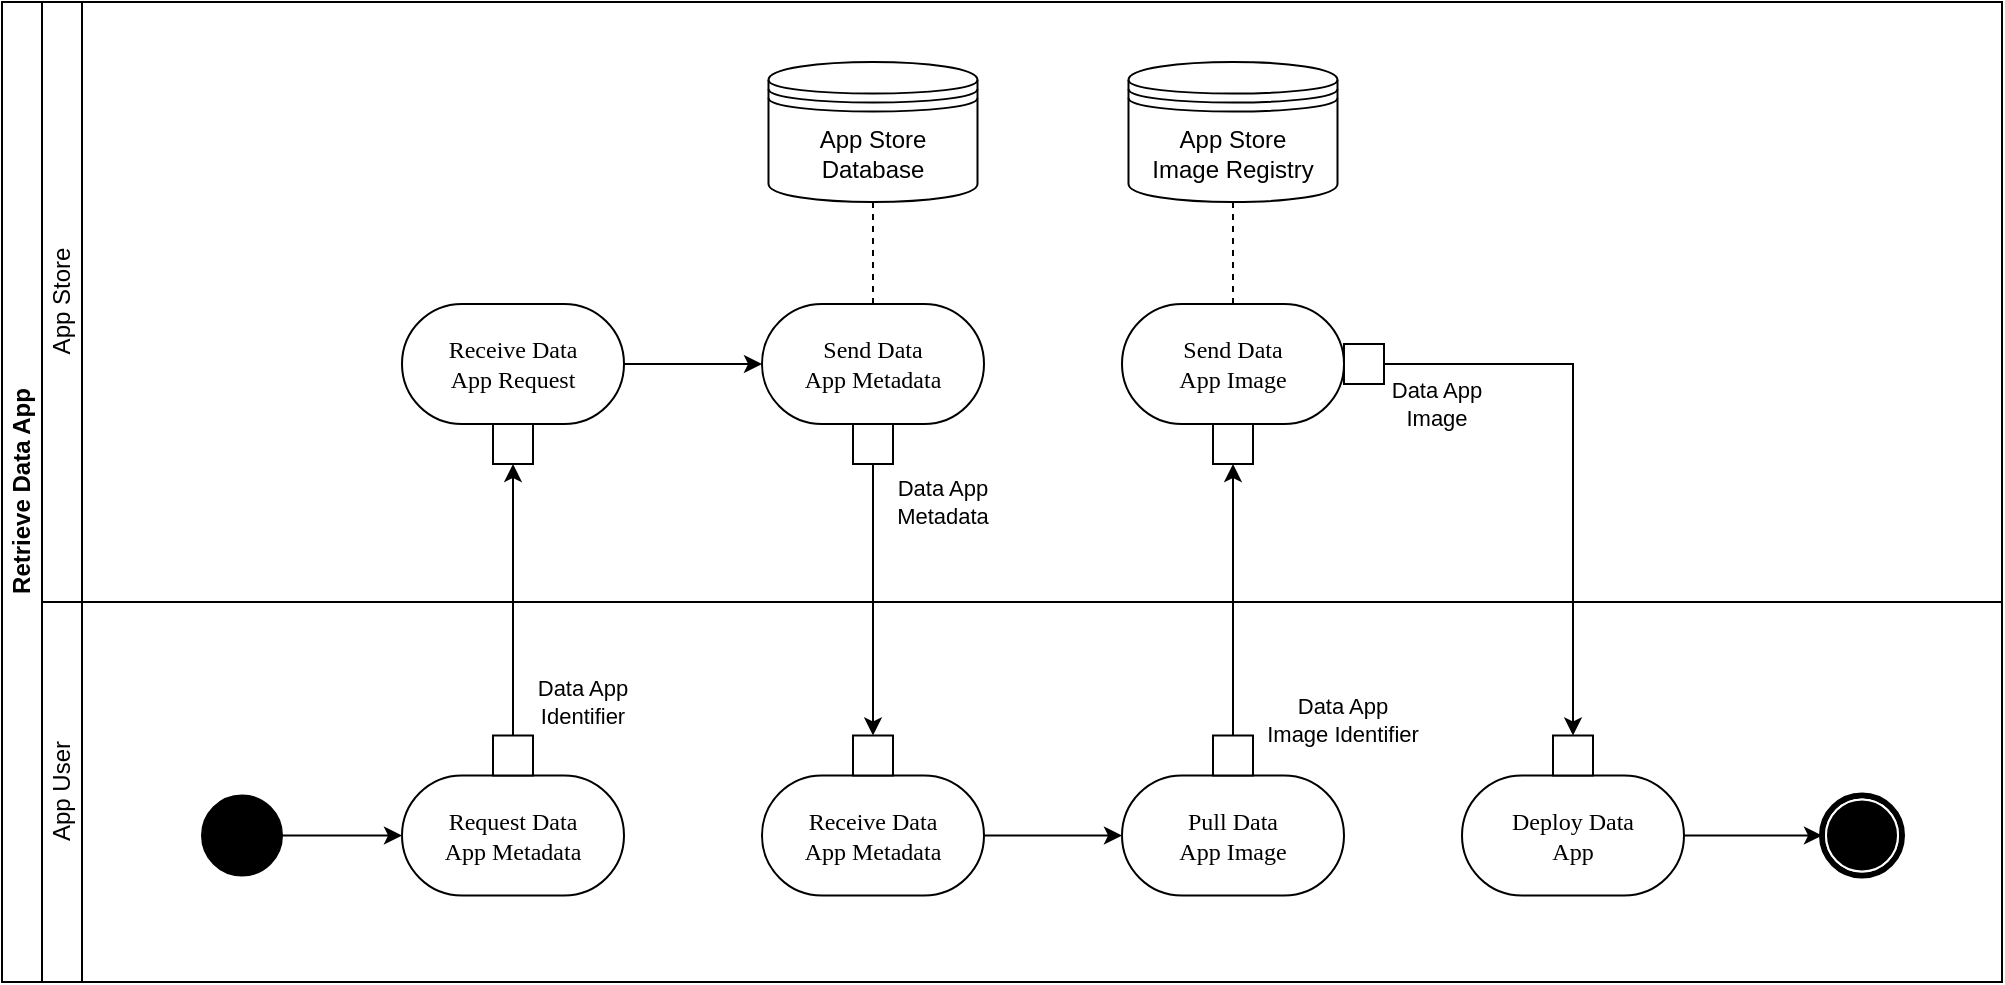 <mxfile version="17.4.0" type="google" pages="2"><diagram id="OTkqKLirI1XDaXaMkRjy" name="Page-1"><mxGraphModel grid="1" page="1" gridSize="10" guides="1" tooltips="1" connect="1" arrows="1" fold="1" pageScale="1" pageWidth="1100" pageHeight="850" math="0" shadow="0"><root><mxCell id="0"/><mxCell id="1" parent="0"/><mxCell id="n1Gl_nri5RUdjFEBUlZp-1" value="Retrieve Data App" style="swimlane;html=1;childLayout=stackLayout;resizeParent=1;resizeParentMax=0;horizontal=0;startSize=20;horizontalStack=0;flipH=0;direction=east;" vertex="1" parent="1"><mxGeometry x="50" y="30" width="1000" height="490" as="geometry"/></mxCell><mxCell id="n1Gl_nri5RUdjFEBUlZp-40" value="&lt;div&gt;Data App&lt;/div&gt;&lt;div&gt;Image&lt;/div&gt;" style="edgeStyle=orthogonalEdgeStyle;rounded=0;orthogonalLoop=1;jettySize=auto;html=1;entryX=0.5;entryY=0;entryDx=0;entryDy=0;exitX=1;exitY=0.5;exitDx=0;exitDy=0;" edge="1" parent="n1Gl_nri5RUdjFEBUlZp-1" source="n1Gl_nri5RUdjFEBUlZp-45" target="n1Gl_nri5RUdjFEBUlZp-46"><mxGeometry x="-0.815" y="-20" relative="1" as="geometry"><mxPoint as="offset"/></mxGeometry></mxCell><mxCell id="n1Gl_nri5RUdjFEBUlZp-44" value="&lt;div&gt;Data App&lt;/div&gt;&lt;div&gt;Image Identifier&lt;/div&gt;" style="rounded=0;orthogonalLoop=1;jettySize=auto;html=1;entryX=0.5;entryY=1;entryDx=0;entryDy=0;exitX=0.5;exitY=0;exitDx=0;exitDy=0;" edge="1" parent="n1Gl_nri5RUdjFEBUlZp-1" source="n1Gl_nri5RUdjFEBUlZp-41" target="n1Gl_nri5RUdjFEBUlZp-43"><mxGeometry x="-0.882" y="-54" relative="1" as="geometry"><mxPoint x="445.5" y="200" as="sourcePoint"/><mxPoint x="445.5" y="348.75" as="targetPoint"/><mxPoint as="offset"/></mxGeometry></mxCell><mxCell id="n1Gl_nri5RUdjFEBUlZp-2" value="App Store" style="swimlane;html=1;startSize=20;horizontal=0;fontStyle=0" vertex="1" parent="n1Gl_nri5RUdjFEBUlZp-1"><mxGeometry x="20" width="980" height="300" as="geometry"/></mxCell><mxCell id="n1Gl_nri5RUdjFEBUlZp-36" value="&lt;div&gt;Send Data&lt;/div&gt;&lt;div&gt;App Image&lt;/div&gt;" style="rounded=1;whiteSpace=wrap;html=1;shadow=0;comic=0;labelBackgroundColor=none;strokeWidth=1;fontFamily=Verdana;fontSize=12;align=center;arcSize=50;" vertex="1" parent="n1Gl_nri5RUdjFEBUlZp-2"><mxGeometry x="540" y="151" width="111" height="60" as="geometry"/></mxCell><mxCell id="n1Gl_nri5RUdjFEBUlZp-43" value="" style="rounded=0;whiteSpace=wrap;html=1;strokeColor=default;" vertex="1" parent="n1Gl_nri5RUdjFEBUlZp-2"><mxGeometry x="585.5" y="211" width="20" height="20" as="geometry"/></mxCell><mxCell id="n1Gl_nri5RUdjFEBUlZp-45" value="" style="rounded=0;whiteSpace=wrap;html=1;strokeColor=default;" vertex="1" parent="n1Gl_nri5RUdjFEBUlZp-2"><mxGeometry x="651" y="171" width="20" height="20" as="geometry"/></mxCell><mxCell id="n1Gl_nri5RUdjFEBUlZp-52" style="rounded=0;orthogonalLoop=1;jettySize=auto;html=1;entryX=0.5;entryY=0;entryDx=0;entryDy=0;dashed=1;endArrow=none;endFill=0;exitX=0.5;exitY=1;exitDx=0;exitDy=0;" edge="1" parent="n1Gl_nri5RUdjFEBUlZp-2" source="n1Gl_nri5RUdjFEBUlZp-53" target="n1Gl_nri5RUdjFEBUlZp-36"><mxGeometry relative="1" as="geometry"><mxPoint x="630" y="110" as="sourcePoint"/><mxPoint x="425.5" y="161" as="targetPoint"/></mxGeometry></mxCell><mxCell id="n1Gl_nri5RUdjFEBUlZp-53" value="&lt;div&gt;App Store&lt;/div&gt;&lt;div&gt;Image Registry&lt;/div&gt;" style="shape=datastore;whiteSpace=wrap;html=1;" vertex="1" parent="n1Gl_nri5RUdjFEBUlZp-2"><mxGeometry x="543.25" y="30" width="104.5" height="70" as="geometry"/></mxCell><mxCell id="n1Gl_nri5RUdjFEBUlZp-54" value="App Store Database" style="shape=datastore;whiteSpace=wrap;html=1;" vertex="1" parent="n1Gl_nri5RUdjFEBUlZp-2"><mxGeometry x="363.25" y="30" width="104.5" height="70" as="geometry"/></mxCell><mxCell id="n1Gl_nri5RUdjFEBUlZp-8" value="App User" style="swimlane;html=1;startSize=20;horizontal=0;fontStyle=0" vertex="1" parent="n1Gl_nri5RUdjFEBUlZp-1"><mxGeometry x="20" y="300" width="980" height="190" as="geometry"/></mxCell><mxCell id="n1Gl_nri5RUdjFEBUlZp-10" value="" style="ellipse;whiteSpace=wrap;html=1;rounded=0;shadow=0;comic=0;labelBackgroundColor=none;strokeWidth=1;fillColor=#000000;fontFamily=Verdana;fontSize=12;align=center;" vertex="1" parent="n1Gl_nri5RUdjFEBUlZp-8"><mxGeometry x="80" y="96.75" width="40" height="40" as="geometry"/></mxCell><mxCell id="n1Gl_nri5RUdjFEBUlZp-16" value="" style="edgeStyle=orthogonalEdgeStyle;rounded=0;orthogonalLoop=1;jettySize=auto;html=1;entryX=0;entryY=0.5;entryDx=0;entryDy=0;exitX=1;exitY=0.5;exitDx=0;exitDy=0;" edge="1" parent="n1Gl_nri5RUdjFEBUlZp-8" source="n1Gl_nri5RUdjFEBUlZp-10" target="n1Gl_nri5RUdjFEBUlZp-26"><mxGeometry relative="1" as="geometry"><mxPoint x="325" y="116.75" as="targetPoint"/><mxPoint x="210" y="116.75" as="sourcePoint"/></mxGeometry></mxCell><mxCell id="n1Gl_nri5RUdjFEBUlZp-4" value="&lt;div&gt;Receive Data&lt;/div&gt;&lt;div&gt;App Request&lt;/div&gt;" style="rounded=1;whiteSpace=wrap;html=1;shadow=0;comic=0;labelBackgroundColor=none;strokeWidth=1;fontFamily=Verdana;fontSize=12;align=center;arcSize=50;" vertex="1" parent="n1Gl_nri5RUdjFEBUlZp-8"><mxGeometry x="180" y="-149" width="111" height="60" as="geometry"/></mxCell><mxCell id="n1Gl_nri5RUdjFEBUlZp-5" value="&lt;div&gt;Send Data&lt;/div&gt;&lt;div&gt;App Metadata&lt;/div&gt;" style="rounded=1;whiteSpace=wrap;html=1;shadow=0;comic=0;labelBackgroundColor=none;strokeWidth=1;fontFamily=Verdana;fontSize=12;align=center;arcSize=50;" vertex="1" parent="n1Gl_nri5RUdjFEBUlZp-8"><mxGeometry x="360" y="-149" width="111" height="60" as="geometry"/></mxCell><mxCell id="n1Gl_nri5RUdjFEBUlZp-3" style="edgeStyle=orthogonalEdgeStyle;rounded=0;orthogonalLoop=1;jettySize=auto;html=1;entryX=0;entryY=0.5;entryDx=0;entryDy=0;" edge="1" parent="n1Gl_nri5RUdjFEBUlZp-8" source="n1Gl_nri5RUdjFEBUlZp-4" target="n1Gl_nri5RUdjFEBUlZp-5"><mxGeometry relative="1" as="geometry"/></mxCell><mxCell id="n1Gl_nri5RUdjFEBUlZp-6" value="" style="rounded=0;whiteSpace=wrap;html=1;strokeColor=default;" vertex="1" parent="n1Gl_nri5RUdjFEBUlZp-8"><mxGeometry x="225.5" y="-89" width="20" height="20" as="geometry"/></mxCell><mxCell id="n1Gl_nri5RUdjFEBUlZp-7" value="" style="rounded=0;whiteSpace=wrap;html=1;strokeColor=default;" vertex="1" parent="n1Gl_nri5RUdjFEBUlZp-8"><mxGeometry x="405.5" y="-89" width="20" height="20" as="geometry"/></mxCell><mxCell id="n1Gl_nri5RUdjFEBUlZp-30" value="&lt;div&gt;Data App&lt;/div&gt;&lt;div&gt;Identifier&lt;/div&gt;" style="edgeStyle=orthogonalEdgeStyle;rounded=0;orthogonalLoop=1;jettySize=auto;html=1;entryX=0.5;entryY=1;entryDx=0;entryDy=0;" edge="1" parent="n1Gl_nri5RUdjFEBUlZp-8" source="n1Gl_nri5RUdjFEBUlZp-28" target="n1Gl_nri5RUdjFEBUlZp-6"><mxGeometry x="-0.748" y="-34" relative="1" as="geometry"><mxPoint as="offset"/></mxGeometry></mxCell><mxCell id="n1Gl_nri5RUdjFEBUlZp-31" value="&lt;div&gt;Data App&lt;/div&gt;&lt;div&gt;Metadata&lt;/div&gt;" style="rounded=0;orthogonalLoop=1;jettySize=auto;html=1;entryX=0.5;entryY=0;entryDx=0;entryDy=0;exitX=0.5;exitY=1;exitDx=0;exitDy=0;" edge="1" parent="n1Gl_nri5RUdjFEBUlZp-8" source="n1Gl_nri5RUdjFEBUlZp-7" target="n1Gl_nri5RUdjFEBUlZp-29"><mxGeometry x="-0.731" y="34" relative="1" as="geometry"><mxPoint x="245.5" y="48.75" as="sourcePoint"/><mxPoint x="245.5" y="-100" as="targetPoint"/><mxPoint as="offset"/></mxGeometry></mxCell><mxCell id="n1Gl_nri5RUdjFEBUlZp-26" value="&lt;div&gt;Request Data&lt;/div&gt;&lt;div&gt;App Metadata&lt;br&gt;&lt;/div&gt;" style="rounded=1;whiteSpace=wrap;html=1;shadow=0;comic=0;labelBackgroundColor=none;strokeWidth=1;fontFamily=Verdana;fontSize=12;align=center;arcSize=50;" vertex="1" parent="n1Gl_nri5RUdjFEBUlZp-8"><mxGeometry x="180" y="86.75" width="111" height="60" as="geometry"/></mxCell><mxCell id="n1Gl_nri5RUdjFEBUlZp-27" value="&lt;div&gt;Receive Data&lt;/div&gt;&lt;div&gt;App Metadata&lt;br&gt;&lt;/div&gt;" style="rounded=1;whiteSpace=wrap;html=1;shadow=0;comic=0;labelBackgroundColor=none;strokeWidth=1;fontFamily=Verdana;fontSize=12;align=center;arcSize=50;" vertex="1" parent="n1Gl_nri5RUdjFEBUlZp-8"><mxGeometry x="360" y="86.75" width="111" height="60" as="geometry"/></mxCell><mxCell id="n1Gl_nri5RUdjFEBUlZp-28" value="" style="rounded=0;whiteSpace=wrap;html=1;strokeColor=default;" vertex="1" parent="n1Gl_nri5RUdjFEBUlZp-8"><mxGeometry x="225.5" y="66.75" width="20" height="20" as="geometry"/></mxCell><mxCell id="n1Gl_nri5RUdjFEBUlZp-29" value="" style="rounded=0;whiteSpace=wrap;html=1;strokeColor=default;" vertex="1" parent="n1Gl_nri5RUdjFEBUlZp-8"><mxGeometry x="405.5" y="66.75" width="20" height="20" as="geometry"/></mxCell><mxCell id="n1Gl_nri5RUdjFEBUlZp-32" value="&lt;div&gt;Pull Data&lt;/div&gt;&lt;div&gt;App Image&lt;/div&gt;" style="rounded=1;whiteSpace=wrap;html=1;shadow=0;comic=0;labelBackgroundColor=none;strokeWidth=1;fontFamily=Verdana;fontSize=12;align=center;arcSize=50;" vertex="1" parent="n1Gl_nri5RUdjFEBUlZp-8"><mxGeometry x="540" y="86.75" width="111" height="60" as="geometry"/></mxCell><mxCell id="n1Gl_nri5RUdjFEBUlZp-33" value="" style="shape=mxgraph.bpmn.shape;html=1;verticalLabelPosition=bottom;labelBackgroundColor=#ffffff;verticalAlign=top;perimeter=ellipsePerimeter;outline=end;symbol=terminate;rounded=0;shadow=0;comic=0;strokeWidth=1;fontFamily=Verdana;fontSize=12;align=center;" vertex="1" parent="n1Gl_nri5RUdjFEBUlZp-8"><mxGeometry x="890" y="96.75" width="40" height="40" as="geometry"/></mxCell><mxCell id="n1Gl_nri5RUdjFEBUlZp-35" style="edgeStyle=orthogonalEdgeStyle;rounded=0;orthogonalLoop=1;jettySize=auto;html=1;entryX=0;entryY=0.5;entryDx=0;entryDy=0;" edge="1" parent="n1Gl_nri5RUdjFEBUlZp-8" source="n1Gl_nri5RUdjFEBUlZp-27" target="n1Gl_nri5RUdjFEBUlZp-32"><mxGeometry relative="1" as="geometry"/></mxCell><mxCell id="n1Gl_nri5RUdjFEBUlZp-48" style="edgeStyle=orthogonalEdgeStyle;rounded=0;orthogonalLoop=1;jettySize=auto;html=1;entryX=0;entryY=0.5;entryDx=0;entryDy=0;" edge="1" parent="n1Gl_nri5RUdjFEBUlZp-8" source="n1Gl_nri5RUdjFEBUlZp-39" target="n1Gl_nri5RUdjFEBUlZp-33"><mxGeometry relative="1" as="geometry"/></mxCell><mxCell id="n1Gl_nri5RUdjFEBUlZp-39" value="&lt;div&gt;Deploy Data&lt;/div&gt;&lt;div&gt;App&lt;br&gt;&lt;/div&gt;" style="rounded=1;whiteSpace=wrap;html=1;shadow=0;comic=0;labelBackgroundColor=none;strokeWidth=1;fontFamily=Verdana;fontSize=12;align=center;arcSize=50;" vertex="1" parent="n1Gl_nri5RUdjFEBUlZp-8"><mxGeometry x="710" y="86.75" width="111" height="60" as="geometry"/></mxCell><mxCell id="n1Gl_nri5RUdjFEBUlZp-41" value="" style="rounded=0;whiteSpace=wrap;html=1;strokeColor=default;" vertex="1" parent="n1Gl_nri5RUdjFEBUlZp-8"><mxGeometry x="585.5" y="66.75" width="20" height="20" as="geometry"/></mxCell><mxCell id="n1Gl_nri5RUdjFEBUlZp-46" value="" style="rounded=0;whiteSpace=wrap;html=1;strokeColor=default;" vertex="1" parent="n1Gl_nri5RUdjFEBUlZp-8"><mxGeometry x="755.5" y="66.75" width="20" height="20" as="geometry"/></mxCell><mxCell id="n1Gl_nri5RUdjFEBUlZp-50" style="rounded=0;orthogonalLoop=1;jettySize=auto;html=1;entryX=0.5;entryY=0;entryDx=0;entryDy=0;dashed=1;endArrow=none;endFill=0;exitX=0.5;exitY=1;exitDx=0;exitDy=0;" edge="1" parent="n1Gl_nri5RUdjFEBUlZp-1" source="n1Gl_nri5RUdjFEBUlZp-54" target="n1Gl_nri5RUdjFEBUlZp-5"><mxGeometry relative="1" as="geometry"><mxPoint x="435.5" y="100.0" as="sourcePoint"/><mxPoint x="550" y="75" as="targetPoint"/></mxGeometry></mxCell></root></mxGraphModel></diagram><diagram id="WKf5aEa63bBznFMZ7QdR" name="Page-2"><mxGraphModel grid="1" page="1" gridSize="10" guides="1" tooltips="1" connect="1" arrows="1" fold="1" pageScale="1" pageWidth="827" pageHeight="1169" math="0" shadow="0"><root><mxCell id="0"/><mxCell id="1" parent="0"/><mxCell id="fySqEJi2-DSzihVXjgBo-1" value="Retrieve Data App" style="swimlane;childLayout=stackLayout;resizeParent=1;resizeParentMax=0;horizontal=1;startSize=20;horizontalStack=0;fontStyle=1" vertex="1" parent="1"><mxGeometry x="60" y="70" width="970" height="500" as="geometry"/></mxCell><mxCell id="fySqEJi2-DSzihVXjgBo-2" value="App Store" style="swimlane;startSize=20;horizontal=0;" vertex="1" parent="fySqEJi2-DSzihVXjgBo-1"><mxGeometry y="20" width="970" height="280" as="geometry"/></mxCell><mxCell id="UaziEqax8RoL-VLqUAgm-1" value="&lt;div&gt;Send Data&lt;/div&gt;&lt;div&gt;App Image&lt;/div&gt;" style="rounded=1;whiteSpace=wrap;html=1;shadow=0;comic=0;labelBackgroundColor=none;strokeWidth=1;fontFamily=Verdana;fontSize=12;align=center;arcSize=50;" vertex="1" parent="fySqEJi2-DSzihVXjgBo-2"><mxGeometry x="540" y="151" width="111" height="60" as="geometry"/></mxCell><mxCell id="UaziEqax8RoL-VLqUAgm-2" value="" style="rounded=0;whiteSpace=wrap;html=1;strokeColor=default;" vertex="1" parent="fySqEJi2-DSzihVXjgBo-2"><mxGeometry x="585.5" y="211" width="20" height="20" as="geometry"/></mxCell><mxCell id="UaziEqax8RoL-VLqUAgm-3" value="" style="rounded=0;whiteSpace=wrap;html=1;strokeColor=default;" vertex="1" parent="fySqEJi2-DSzihVXjgBo-2"><mxGeometry x="651" y="171" width="20" height="20" as="geometry"/></mxCell><mxCell id="UaziEqax8RoL-VLqUAgm-4" style="rounded=0;orthogonalLoop=1;jettySize=auto;html=1;entryX=0.5;entryY=0;entryDx=0;entryDy=0;dashed=1;endArrow=none;endFill=0;exitX=0.5;exitY=1;exitDx=0;exitDy=0;" edge="1" parent="fySqEJi2-DSzihVXjgBo-2" source="UaziEqax8RoL-VLqUAgm-5" target="UaziEqax8RoL-VLqUAgm-1"><mxGeometry relative="1" as="geometry"><mxPoint x="560" y="80" as="sourcePoint"/><mxPoint x="355.5" y="131" as="targetPoint"/></mxGeometry></mxCell><mxCell id="UaziEqax8RoL-VLqUAgm-5" value="&lt;div&gt;App Store&lt;/div&gt;&lt;div&gt;Image Registry&lt;/div&gt;" style="shape=datastore;whiteSpace=wrap;html=1;" vertex="1" parent="fySqEJi2-DSzihVXjgBo-2"><mxGeometry x="543.25" y="30" width="104.5" height="70" as="geometry"/></mxCell><mxCell id="UaziEqax8RoL-VLqUAgm-6" value="App Store Database" style="shape=datastore;whiteSpace=wrap;html=1;" vertex="1" parent="fySqEJi2-DSzihVXjgBo-2"><mxGeometry x="363.25" y="30" width="104.5" height="70" as="geometry"/></mxCell><mxCell id="UaziEqax8RoL-VLqUAgm-7" value="&lt;div&gt;Receive Data&lt;/div&gt;&lt;div&gt;App Request&lt;/div&gt;" style="rounded=1;whiteSpace=wrap;html=1;shadow=0;comic=0;labelBackgroundColor=none;strokeWidth=1;fontFamily=Verdana;fontSize=12;align=center;arcSize=50;" vertex="1" parent="fySqEJi2-DSzihVXjgBo-2"><mxGeometry x="180" y="151" width="111" height="60" as="geometry"/></mxCell><mxCell id="UaziEqax8RoL-VLqUAgm-8" value="&lt;div&gt;Send Data&lt;/div&gt;&lt;div&gt;App Metadata&lt;/div&gt;" style="rounded=1;whiteSpace=wrap;html=1;shadow=0;comic=0;labelBackgroundColor=none;strokeWidth=1;fontFamily=Verdana;fontSize=12;align=center;arcSize=50;" vertex="1" parent="fySqEJi2-DSzihVXjgBo-2"><mxGeometry x="360" y="151" width="111" height="60" as="geometry"/></mxCell><mxCell id="UaziEqax8RoL-VLqUAgm-9" style="edgeStyle=orthogonalEdgeStyle;rounded=0;orthogonalLoop=1;jettySize=auto;html=1;entryX=0;entryY=0.5;entryDx=0;entryDy=0;" edge="1" parent="fySqEJi2-DSzihVXjgBo-2" source="UaziEqax8RoL-VLqUAgm-7" target="UaziEqax8RoL-VLqUAgm-8"><mxGeometry relative="1" as="geometry"/></mxCell><mxCell id="UaziEqax8RoL-VLqUAgm-10" value="" style="rounded=0;whiteSpace=wrap;html=1;strokeColor=default;" vertex="1" parent="fySqEJi2-DSzihVXjgBo-2"><mxGeometry x="225.5" y="211" width="20" height="20" as="geometry"/></mxCell><mxCell id="UaziEqax8RoL-VLqUAgm-11" value="" style="rounded=0;whiteSpace=wrap;html=1;strokeColor=default;" vertex="1" parent="fySqEJi2-DSzihVXjgBo-2"><mxGeometry x="405.5" y="211" width="20" height="20" as="geometry"/></mxCell><mxCell id="UaziEqax8RoL-VLqUAgm-12" style="rounded=0;orthogonalLoop=1;jettySize=auto;html=1;entryX=0.5;entryY=0;entryDx=0;entryDy=0;dashed=1;endArrow=none;endFill=0;exitX=0.5;exitY=1;exitDx=0;exitDy=0;" edge="1" parent="fySqEJi2-DSzihVXjgBo-2" source="UaziEqax8RoL-VLqUAgm-6" target="UaziEqax8RoL-VLqUAgm-8"><mxGeometry relative="1" as="geometry"><mxPoint x="365.5" y="70.0" as="sourcePoint"/><mxPoint x="480" y="45" as="targetPoint"/></mxGeometry></mxCell><mxCell id="fySqEJi2-DSzihVXjgBo-10" value="App Consumer" style="swimlane;startSize=20;horizontal=0;fontStyle=1" vertex="1" parent="fySqEJi2-DSzihVXjgBo-1"><mxGeometry y="300" width="970" height="200" as="geometry"/></mxCell><mxCell id="fySqEJi2-DSzihVXjgBo-11" value="Connector" style="swimlane;startSize=20;horizontal=0;fontStyle=0" vertex="1" parent="fySqEJi2-DSzihVXjgBo-10"><mxGeometry x="20" width="950" height="200" as="geometry"/></mxCell><mxCell id="sSmIDeOQfEeFK939izOb-1" value="" style="ellipse;whiteSpace=wrap;html=1;rounded=0;shadow=0;comic=0;labelBackgroundColor=none;strokeWidth=1;fillColor=#000000;fontFamily=Verdana;fontSize=12;align=center;" vertex="1" parent="fySqEJi2-DSzihVXjgBo-11"><mxGeometry x="60" y="100" width="40" height="40" as="geometry"/></mxCell><mxCell id="sSmIDeOQfEeFK939izOb-2" value="" style="edgeStyle=orthogonalEdgeStyle;rounded=0;orthogonalLoop=1;jettySize=auto;html=1;entryX=0;entryY=0.5;entryDx=0;entryDy=0;exitX=1;exitY=0.5;exitDx=0;exitDy=0;" edge="1" parent="fySqEJi2-DSzihVXjgBo-11" source="sSmIDeOQfEeFK939izOb-1" target="sSmIDeOQfEeFK939izOb-3"><mxGeometry relative="1" as="geometry"><mxPoint x="235" y="-210" as="targetPoint"/><mxPoint x="120" y="-210" as="sourcePoint"/></mxGeometry></mxCell><mxCell id="sSmIDeOQfEeFK939izOb-3" value="&lt;div&gt;Request Data&lt;/div&gt;&lt;div&gt;App Metadata&lt;br&gt;&lt;/div&gt;" style="rounded=1;whiteSpace=wrap;html=1;shadow=0;comic=0;labelBackgroundColor=none;strokeWidth=1;fontFamily=Verdana;fontSize=12;align=center;arcSize=50;" vertex="1" parent="fySqEJi2-DSzihVXjgBo-11"><mxGeometry x="160" y="90" width="111" height="60" as="geometry"/></mxCell><mxCell id="sSmIDeOQfEeFK939izOb-4" value="&lt;div&gt;Receive Data&lt;/div&gt;&lt;div&gt;App Metadata&lt;br&gt;&lt;/div&gt;" style="rounded=1;whiteSpace=wrap;html=1;shadow=0;comic=0;labelBackgroundColor=none;strokeWidth=1;fontFamily=Verdana;fontSize=12;align=center;arcSize=50;" vertex="1" parent="fySqEJi2-DSzihVXjgBo-11"><mxGeometry x="340" y="90" width="111" height="60" as="geometry"/></mxCell><mxCell id="sSmIDeOQfEeFK939izOb-5" value="" style="rounded=0;whiteSpace=wrap;html=1;strokeColor=default;" vertex="1" parent="fySqEJi2-DSzihVXjgBo-11"><mxGeometry x="205.5" y="70" width="20" height="20" as="geometry"/></mxCell><mxCell id="sSmIDeOQfEeFK939izOb-6" value="" style="rounded=0;whiteSpace=wrap;html=1;strokeColor=default;" vertex="1" parent="fySqEJi2-DSzihVXjgBo-11"><mxGeometry x="385.5" y="70" width="20" height="20" as="geometry"/></mxCell><mxCell id="sSmIDeOQfEeFK939izOb-7" value="&lt;div&gt;Pull Data&lt;/div&gt;&lt;div&gt;App Image&lt;/div&gt;" style="rounded=1;whiteSpace=wrap;html=1;shadow=0;comic=0;labelBackgroundColor=none;strokeWidth=1;fontFamily=Verdana;fontSize=12;align=center;arcSize=50;" vertex="1" parent="fySqEJi2-DSzihVXjgBo-11"><mxGeometry x="520" y="90" width="111" height="60" as="geometry"/></mxCell><mxCell id="sSmIDeOQfEeFK939izOb-8" value="" style="shape=mxgraph.bpmn.shape;html=1;verticalLabelPosition=bottom;labelBackgroundColor=#ffffff;verticalAlign=top;perimeter=ellipsePerimeter;outline=end;symbol=terminate;rounded=0;shadow=0;comic=0;strokeWidth=1;fontFamily=Verdana;fontSize=12;align=center;" vertex="1" parent="fySqEJi2-DSzihVXjgBo-11"><mxGeometry x="870" y="100" width="40" height="40" as="geometry"/></mxCell><mxCell id="sSmIDeOQfEeFK939izOb-9" style="edgeStyle=orthogonalEdgeStyle;rounded=0;orthogonalLoop=1;jettySize=auto;html=1;entryX=0;entryY=0.5;entryDx=0;entryDy=0;" edge="1" parent="fySqEJi2-DSzihVXjgBo-11" source="sSmIDeOQfEeFK939izOb-4" target="sSmIDeOQfEeFK939izOb-7"><mxGeometry relative="1" as="geometry"/></mxCell><mxCell id="sSmIDeOQfEeFK939izOb-10" style="edgeStyle=orthogonalEdgeStyle;rounded=0;orthogonalLoop=1;jettySize=auto;html=1;entryX=0;entryY=0.5;entryDx=0;entryDy=0;" edge="1" parent="fySqEJi2-DSzihVXjgBo-11" source="sSmIDeOQfEeFK939izOb-11" target="sSmIDeOQfEeFK939izOb-8"><mxGeometry relative="1" as="geometry"/></mxCell><mxCell id="sSmIDeOQfEeFK939izOb-11" value="&lt;div&gt;Deploy Data&lt;/div&gt;&lt;div&gt;App&lt;br&gt;&lt;/div&gt;" style="rounded=1;whiteSpace=wrap;html=1;shadow=0;comic=0;labelBackgroundColor=none;strokeWidth=1;fontFamily=Verdana;fontSize=12;align=center;arcSize=50;" vertex="1" parent="fySqEJi2-DSzihVXjgBo-11"><mxGeometry x="690" y="90" width="111" height="60" as="geometry"/></mxCell><mxCell id="sSmIDeOQfEeFK939izOb-12" value="" style="rounded=0;whiteSpace=wrap;html=1;strokeColor=default;" vertex="1" parent="fySqEJi2-DSzihVXjgBo-11"><mxGeometry x="565.5" y="70" width="20" height="20" as="geometry"/></mxCell><mxCell id="sSmIDeOQfEeFK939izOb-13" value="" style="rounded=0;whiteSpace=wrap;html=1;strokeColor=default;" vertex="1" parent="fySqEJi2-DSzihVXjgBo-11"><mxGeometry x="735.5" y="70" width="20" height="20" as="geometry"/></mxCell><mxCell id="tNBASRejiBg8pWN55BOq-1" value="&lt;div&gt;Data App&lt;/div&gt;&lt;div&gt;Identifier&lt;br&gt;&lt;/div&gt;" style="edgeStyle=none;rounded=0;orthogonalLoop=1;jettySize=auto;html=1;entryX=0.5;entryY=1;entryDx=0;entryDy=0;" edge="1" parent="fySqEJi2-DSzihVXjgBo-1" source="sSmIDeOQfEeFK939izOb-5" target="UaziEqax8RoL-VLqUAgm-10"><mxGeometry x="-0.798" y="-34" relative="1" as="geometry"><mxPoint x="1" as="offset"/></mxGeometry></mxCell><mxCell id="zz_hcItqTX17LWjMfG2s-1" value="&lt;div&gt;Data App&lt;/div&gt;&lt;div&gt;Metadata&lt;br&gt;&lt;/div&gt;" style="edgeStyle=none;rounded=0;orthogonalLoop=1;jettySize=auto;html=1;entryX=0.5;entryY=0;entryDx=0;entryDy=0;" edge="1" parent="fySqEJi2-DSzihVXjgBo-1" source="UaziEqax8RoL-VLqUAgm-11" target="sSmIDeOQfEeFK939izOb-6"><mxGeometry x="-0.849" y="45" relative="1" as="geometry"><mxPoint as="offset"/></mxGeometry></mxCell><mxCell id="zz_hcItqTX17LWjMfG2s-2" value="&lt;div&gt;Data App&lt;/div&gt;&lt;div&gt;Image Identifier&lt;br&gt;&lt;/div&gt;" style="edgeStyle=none;rounded=0;orthogonalLoop=1;jettySize=auto;html=1;entryX=0.5;entryY=1;entryDx=0;entryDy=0;" edge="1" parent="fySqEJi2-DSzihVXjgBo-1" source="sSmIDeOQfEeFK939izOb-12" target="UaziEqax8RoL-VLqUAgm-2"><mxGeometry x="-0.664" y="-44" relative="1" as="geometry"><mxPoint x="1" as="offset"/></mxGeometry></mxCell><mxCell id="zz_hcItqTX17LWjMfG2s-3" value="&lt;div&gt;Data App&lt;/div&gt;&lt;div&gt;Image&lt;/div&gt;" style="edgeStyle=orthogonalEdgeStyle;rounded=0;orthogonalLoop=1;jettySize=auto;html=1;entryX=0.5;entryY=0;entryDx=0;entryDy=0;" edge="1" parent="fySqEJi2-DSzihVXjgBo-1" source="UaziEqax8RoL-VLqUAgm-3" target="sSmIDeOQfEeFK939izOb-13"><mxGeometry x="-0.932" y="-29" relative="1" as="geometry"><mxPoint as="offset"/></mxGeometry></mxCell></root></mxGraphModel></diagram></mxfile>